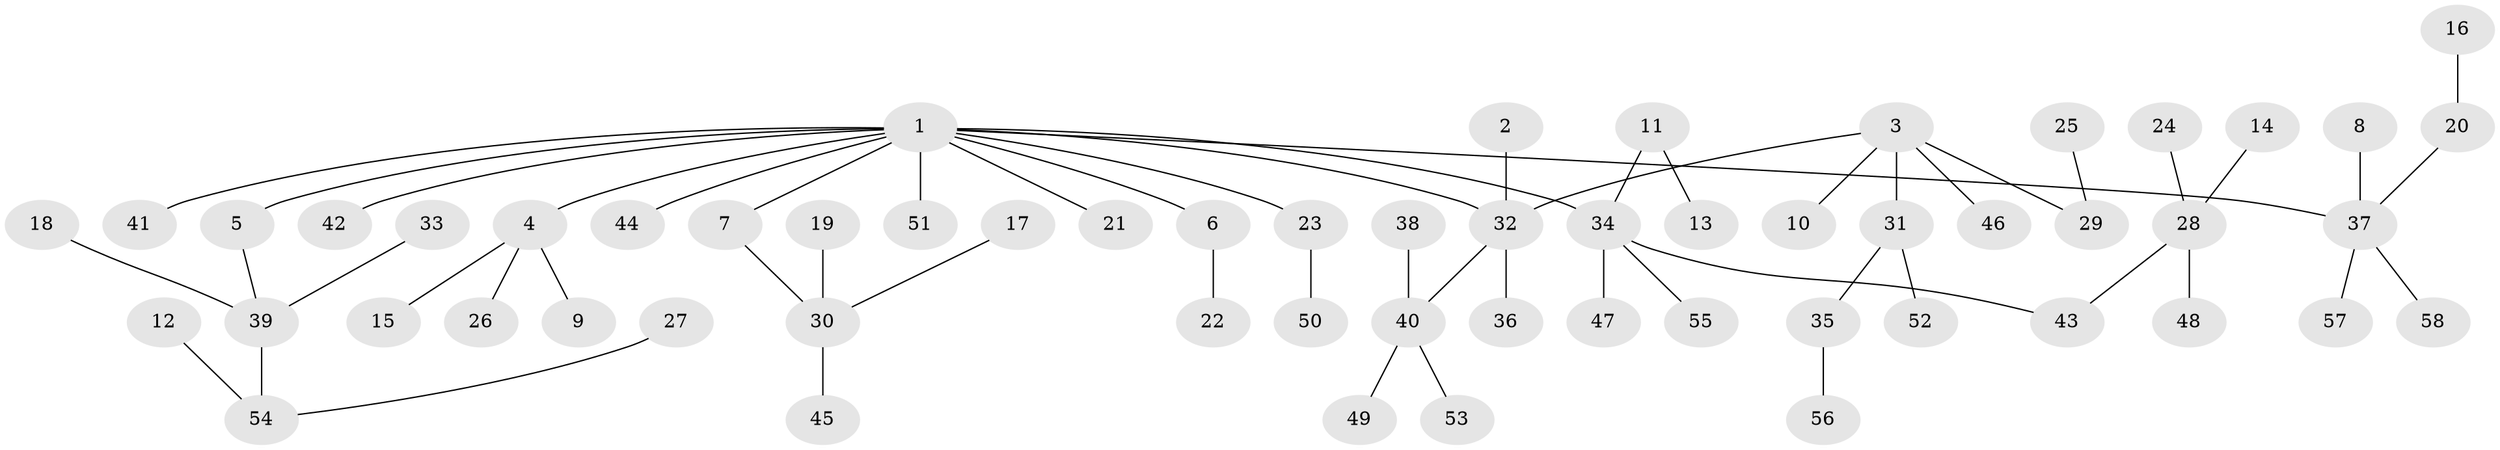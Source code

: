 // original degree distribution, {9: 0.008695652173913044, 5: 0.02608695652173913, 6: 0.017391304347826087, 3: 0.16521739130434782, 4: 0.05217391304347826, 1: 0.4956521739130435, 2: 0.23478260869565218}
// Generated by graph-tools (version 1.1) at 2025/26/03/09/25 03:26:29]
// undirected, 58 vertices, 57 edges
graph export_dot {
graph [start="1"]
  node [color=gray90,style=filled];
  1;
  2;
  3;
  4;
  5;
  6;
  7;
  8;
  9;
  10;
  11;
  12;
  13;
  14;
  15;
  16;
  17;
  18;
  19;
  20;
  21;
  22;
  23;
  24;
  25;
  26;
  27;
  28;
  29;
  30;
  31;
  32;
  33;
  34;
  35;
  36;
  37;
  38;
  39;
  40;
  41;
  42;
  43;
  44;
  45;
  46;
  47;
  48;
  49;
  50;
  51;
  52;
  53;
  54;
  55;
  56;
  57;
  58;
  1 -- 4 [weight=1.0];
  1 -- 5 [weight=1.0];
  1 -- 6 [weight=1.0];
  1 -- 7 [weight=1.0];
  1 -- 21 [weight=1.0];
  1 -- 23 [weight=1.0];
  1 -- 32 [weight=1.0];
  1 -- 34 [weight=1.0];
  1 -- 37 [weight=1.0];
  1 -- 41 [weight=1.0];
  1 -- 42 [weight=1.0];
  1 -- 44 [weight=1.0];
  1 -- 51 [weight=1.0];
  2 -- 32 [weight=1.0];
  3 -- 10 [weight=1.0];
  3 -- 29 [weight=1.0];
  3 -- 31 [weight=1.0];
  3 -- 32 [weight=1.0];
  3 -- 46 [weight=1.0];
  4 -- 9 [weight=1.0];
  4 -- 15 [weight=1.0];
  4 -- 26 [weight=1.0];
  5 -- 39 [weight=1.0];
  6 -- 22 [weight=1.0];
  7 -- 30 [weight=1.0];
  8 -- 37 [weight=1.0];
  11 -- 13 [weight=1.0];
  11 -- 34 [weight=1.0];
  12 -- 54 [weight=1.0];
  14 -- 28 [weight=1.0];
  16 -- 20 [weight=1.0];
  17 -- 30 [weight=1.0];
  18 -- 39 [weight=1.0];
  19 -- 30 [weight=1.0];
  20 -- 37 [weight=1.0];
  23 -- 50 [weight=1.0];
  24 -- 28 [weight=1.0];
  25 -- 29 [weight=1.0];
  27 -- 54 [weight=1.0];
  28 -- 43 [weight=1.0];
  28 -- 48 [weight=1.0];
  30 -- 45 [weight=1.0];
  31 -- 35 [weight=1.0];
  31 -- 52 [weight=1.0];
  32 -- 36 [weight=1.0];
  32 -- 40 [weight=1.0];
  33 -- 39 [weight=1.0];
  34 -- 43 [weight=1.0];
  34 -- 47 [weight=1.0];
  34 -- 55 [weight=1.0];
  35 -- 56 [weight=1.0];
  37 -- 57 [weight=1.0];
  37 -- 58 [weight=1.0];
  38 -- 40 [weight=1.0];
  39 -- 54 [weight=1.0];
  40 -- 49 [weight=1.0];
  40 -- 53 [weight=1.0];
}

